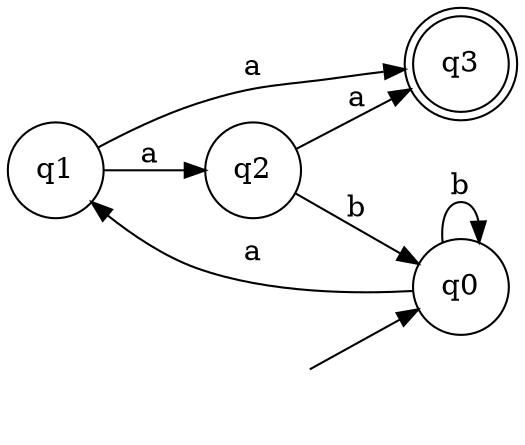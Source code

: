 digraph NFA {
  rankdir=LR;
  node [shape=circle];
  "q3" [shape=doublecircle];
  "" [shape=none];
  "" -> "q0";
  "q0" -> "q1" [label="a"];
  "q0" -> "q0" [label="b"];
  "q1" -> "q3" [label="a"];
  "q1" -> "q2" [label="a"];
  "q2" -> "q3" [label="a"];
  "q2" -> "q0" [label="b"];
}
